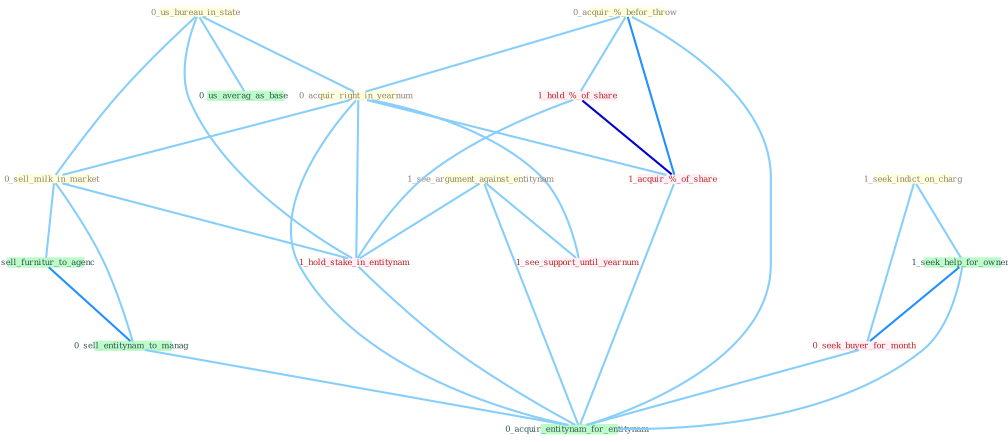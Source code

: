 Graph G{ 
    node
    [shape=polygon,style=filled,width=.5,height=.06,color="#BDFCC9",fixedsize=true,fontsize=4,
    fontcolor="#2f4f4f"];
    {node
    [color="#ffffe0", fontcolor="#8b7d6b"] "0_us_bureau_in_state " "0_acquir_%_befor_throw " "0_acquir_right_in_yearnum " "0_sell_milk_in_market " "1_see_argument_against_entitynam " "1_seek_indict_on_charg "}
{node [color="#fff0f5", fontcolor="#b22222"] "1_hold_%_of_share " "1_hold_stake_in_entitynam " "0_seek_buyer_for_month " "1_acquir_%_of_share " "1_see_support_until_yearnum "}
edge [color="#B0E2FF"];

	"0_us_bureau_in_state " -- "0_acquir_right_in_yearnum " [w="1", color="#87cefa" ];
	"0_us_bureau_in_state " -- "0_sell_milk_in_market " [w="1", color="#87cefa" ];
	"0_us_bureau_in_state " -- "1_hold_stake_in_entitynam " [w="1", color="#87cefa" ];
	"0_us_bureau_in_state " -- "0_us_averag_as_base " [w="1", color="#87cefa" ];
	"0_acquir_%_befor_throw " -- "0_acquir_right_in_yearnum " [w="1", color="#87cefa" ];
	"0_acquir_%_befor_throw " -- "1_hold_%_of_share " [w="1", color="#87cefa" ];
	"0_acquir_%_befor_throw " -- "1_acquir_%_of_share " [w="2", color="#1e90ff" , len=0.8];
	"0_acquir_%_befor_throw " -- "0_acquir_entitynam_for_entitynam " [w="1", color="#87cefa" ];
	"0_acquir_right_in_yearnum " -- "0_sell_milk_in_market " [w="1", color="#87cefa" ];
	"0_acquir_right_in_yearnum " -- "1_hold_stake_in_entitynam " [w="1", color="#87cefa" ];
	"0_acquir_right_in_yearnum " -- "1_acquir_%_of_share " [w="1", color="#87cefa" ];
	"0_acquir_right_in_yearnum " -- "1_see_support_until_yearnum " [w="1", color="#87cefa" ];
	"0_acquir_right_in_yearnum " -- "0_acquir_entitynam_for_entitynam " [w="1", color="#87cefa" ];
	"0_sell_milk_in_market " -- "1_hold_stake_in_entitynam " [w="1", color="#87cefa" ];
	"0_sell_milk_in_market " -- "0_sell_furnitur_to_agenc " [w="1", color="#87cefa" ];
	"0_sell_milk_in_market " -- "0_sell_entitynam_to_manag " [w="1", color="#87cefa" ];
	"1_see_argument_against_entitynam " -- "1_hold_stake_in_entitynam " [w="1", color="#87cefa" ];
	"1_see_argument_against_entitynam " -- "1_see_support_until_yearnum " [w="1", color="#87cefa" ];
	"1_see_argument_against_entitynam " -- "0_acquir_entitynam_for_entitynam " [w="1", color="#87cefa" ];
	"1_seek_indict_on_charg " -- "1_seek_help_for_owner " [w="1", color="#87cefa" ];
	"1_seek_indict_on_charg " -- "0_seek_buyer_for_month " [w="1", color="#87cefa" ];
	"1_hold_%_of_share " -- "1_hold_stake_in_entitynam " [w="1", color="#87cefa" ];
	"1_hold_%_of_share " -- "1_acquir_%_of_share " [w="3", color="#0000cd" , len=0.6];
	"1_hold_stake_in_entitynam " -- "0_acquir_entitynam_for_entitynam " [w="1", color="#87cefa" ];
	"1_seek_help_for_owner " -- "0_seek_buyer_for_month " [w="2", color="#1e90ff" , len=0.8];
	"1_seek_help_for_owner " -- "0_acquir_entitynam_for_entitynam " [w="1", color="#87cefa" ];
	"0_seek_buyer_for_month " -- "0_acquir_entitynam_for_entitynam " [w="1", color="#87cefa" ];
	"1_acquir_%_of_share " -- "0_acquir_entitynam_for_entitynam " [w="1", color="#87cefa" ];
	"0_sell_furnitur_to_agenc " -- "0_sell_entitynam_to_manag " [w="2", color="#1e90ff" , len=0.8];
	"0_sell_entitynam_to_manag " -- "0_acquir_entitynam_for_entitynam " [w="1", color="#87cefa" ];
}